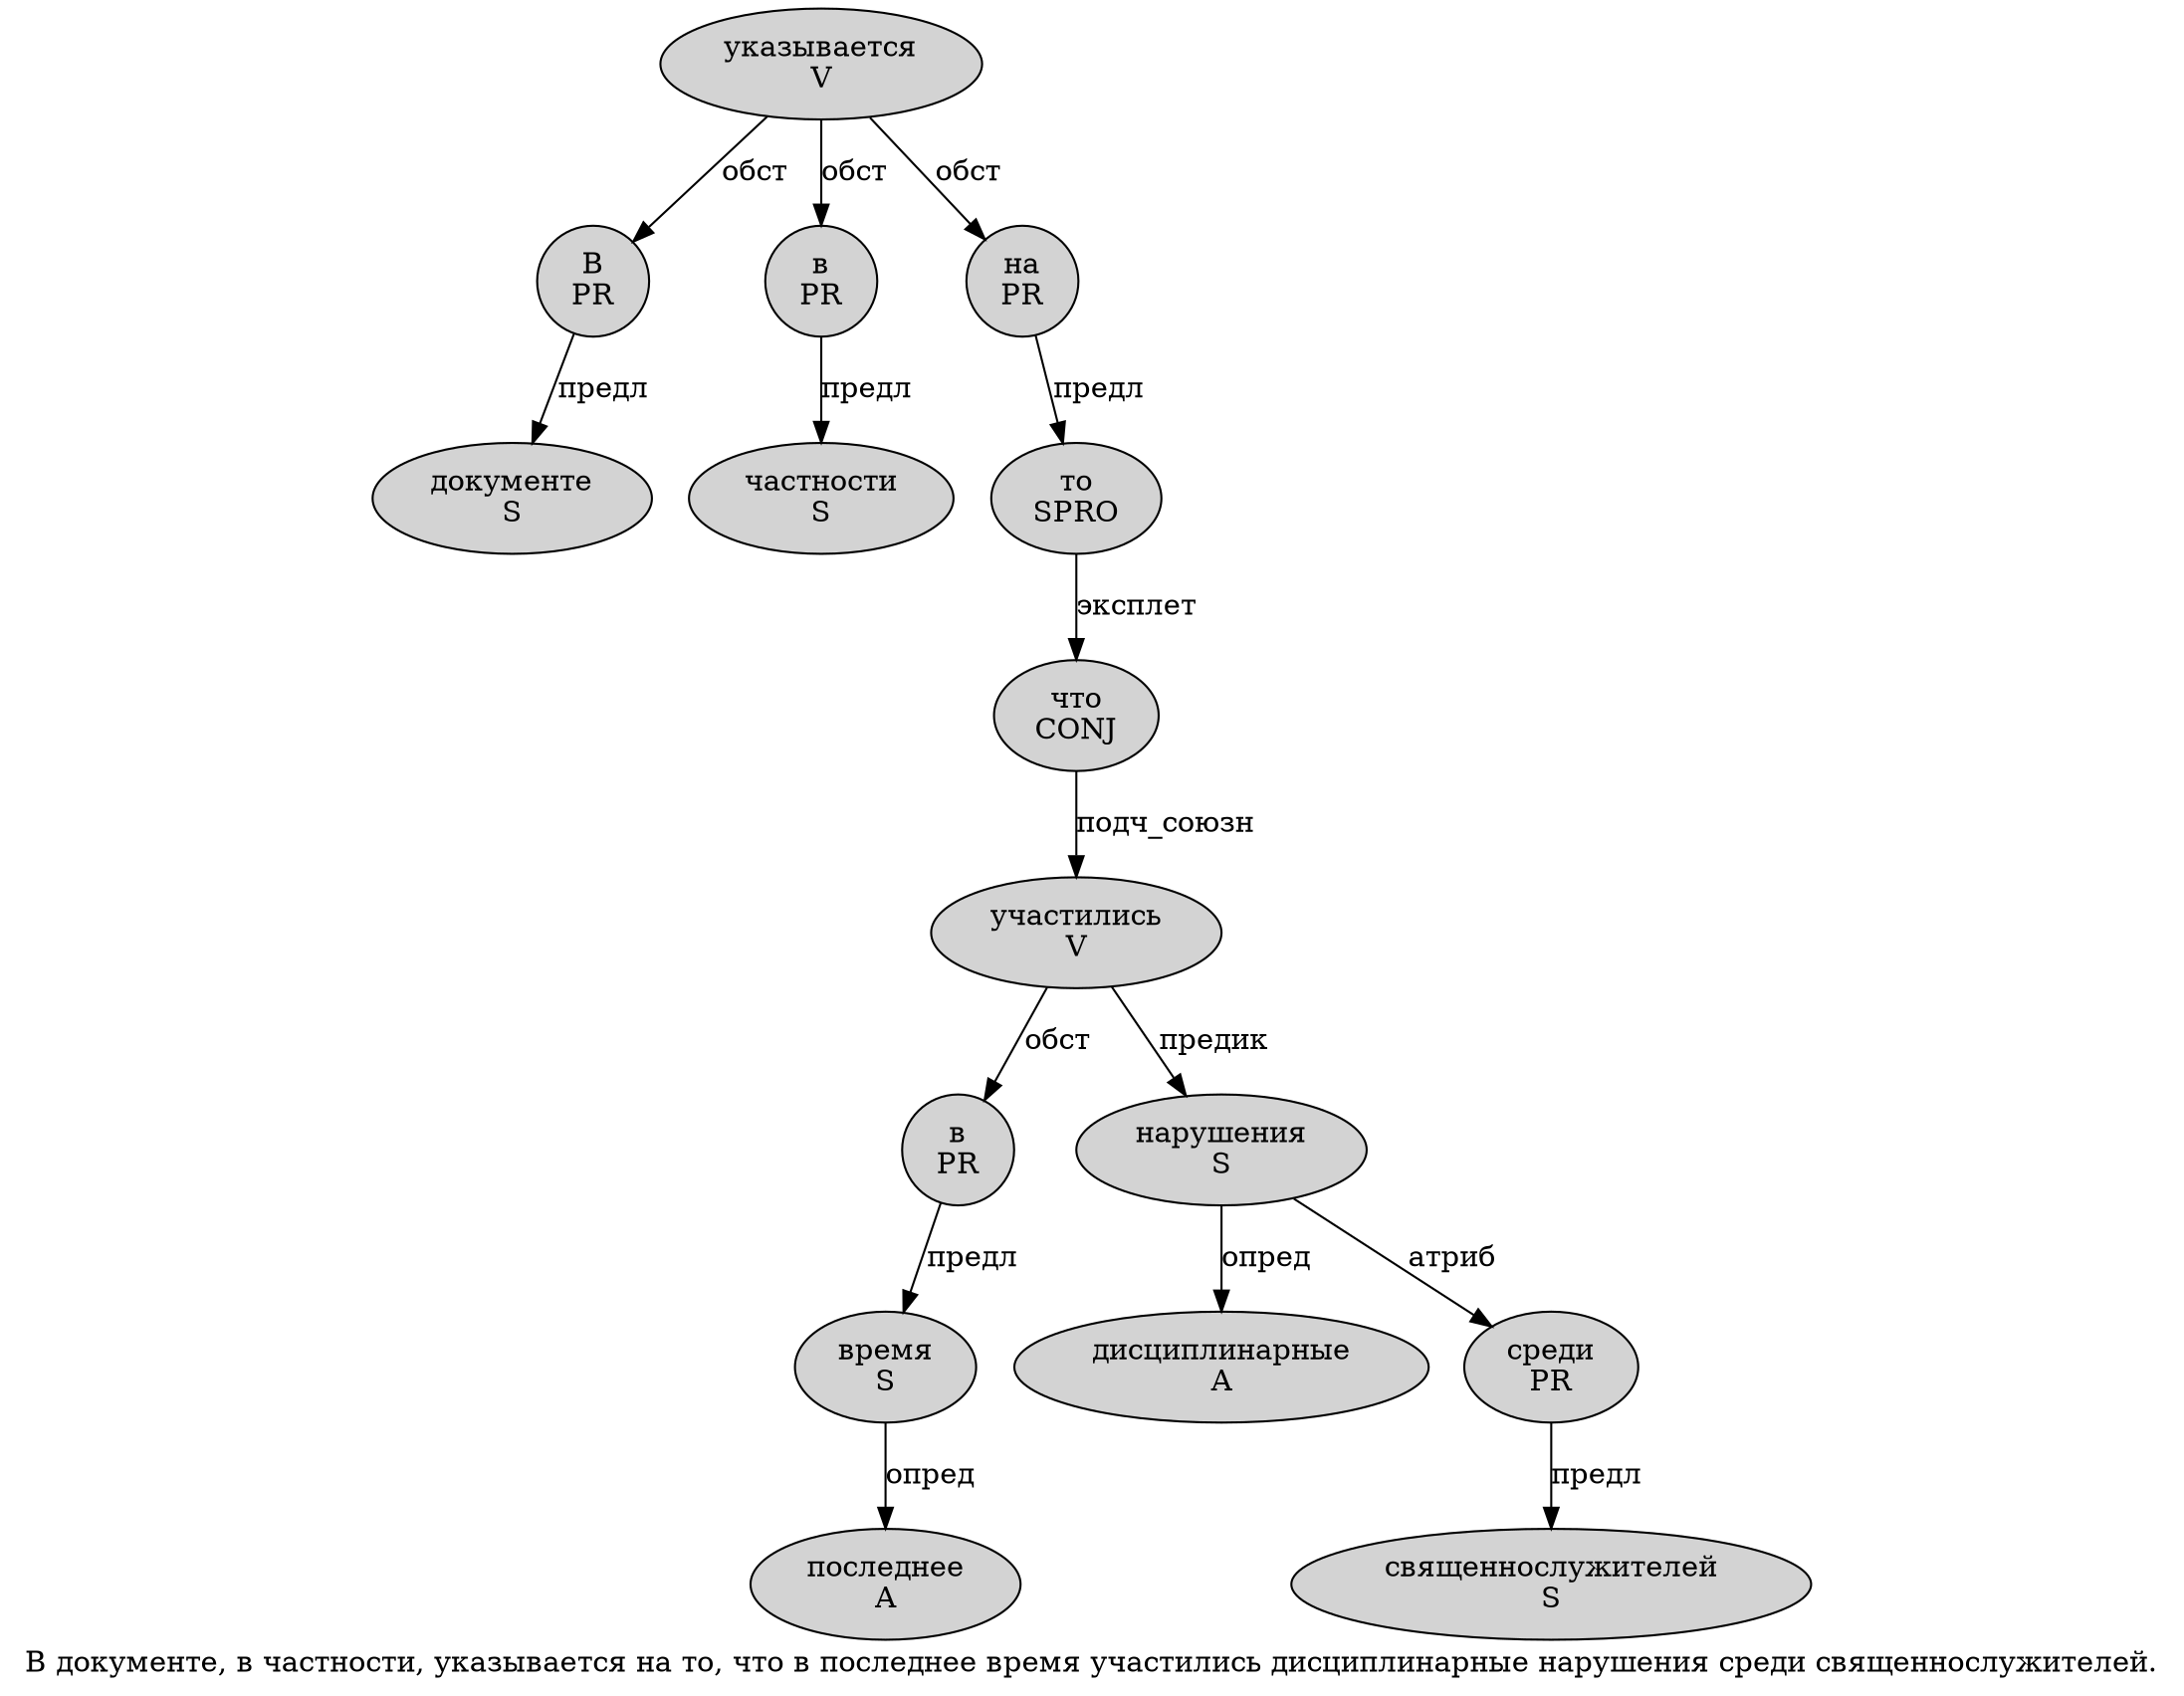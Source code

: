 digraph SENTENCE_1528 {
	graph [label="В документе, в частности, указывается на то, что в последнее время участились дисциплинарные нарушения среди священнослужителей."]
	node [style=filled]
		0 [label="В
PR" color="" fillcolor=lightgray penwidth=1 shape=ellipse]
		1 [label="документе
S" color="" fillcolor=lightgray penwidth=1 shape=ellipse]
		3 [label="в
PR" color="" fillcolor=lightgray penwidth=1 shape=ellipse]
		4 [label="частности
S" color="" fillcolor=lightgray penwidth=1 shape=ellipse]
		6 [label="указывается
V" color="" fillcolor=lightgray penwidth=1 shape=ellipse]
		7 [label="на
PR" color="" fillcolor=lightgray penwidth=1 shape=ellipse]
		8 [label="то
SPRO" color="" fillcolor=lightgray penwidth=1 shape=ellipse]
		10 [label="что
CONJ" color="" fillcolor=lightgray penwidth=1 shape=ellipse]
		11 [label="в
PR" color="" fillcolor=lightgray penwidth=1 shape=ellipse]
		12 [label="последнее
A" color="" fillcolor=lightgray penwidth=1 shape=ellipse]
		13 [label="время
S" color="" fillcolor=lightgray penwidth=1 shape=ellipse]
		14 [label="участились
V" color="" fillcolor=lightgray penwidth=1 shape=ellipse]
		15 [label="дисциплинарные
A" color="" fillcolor=lightgray penwidth=1 shape=ellipse]
		16 [label="нарушения
S" color="" fillcolor=lightgray penwidth=1 shape=ellipse]
		17 [label="среди
PR" color="" fillcolor=lightgray penwidth=1 shape=ellipse]
		18 [label="священнослужителей
S" color="" fillcolor=lightgray penwidth=1 shape=ellipse]
			14 -> 11 [label="обст"]
			14 -> 16 [label="предик"]
			0 -> 1 [label="предл"]
			10 -> 14 [label="подч_союзн"]
			16 -> 15 [label="опред"]
			16 -> 17 [label="атриб"]
			13 -> 12 [label="опред"]
			8 -> 10 [label="эксплет"]
			11 -> 13 [label="предл"]
			6 -> 0 [label="обст"]
			6 -> 3 [label="обст"]
			6 -> 7 [label="обст"]
			17 -> 18 [label="предл"]
			7 -> 8 [label="предл"]
			3 -> 4 [label="предл"]
}